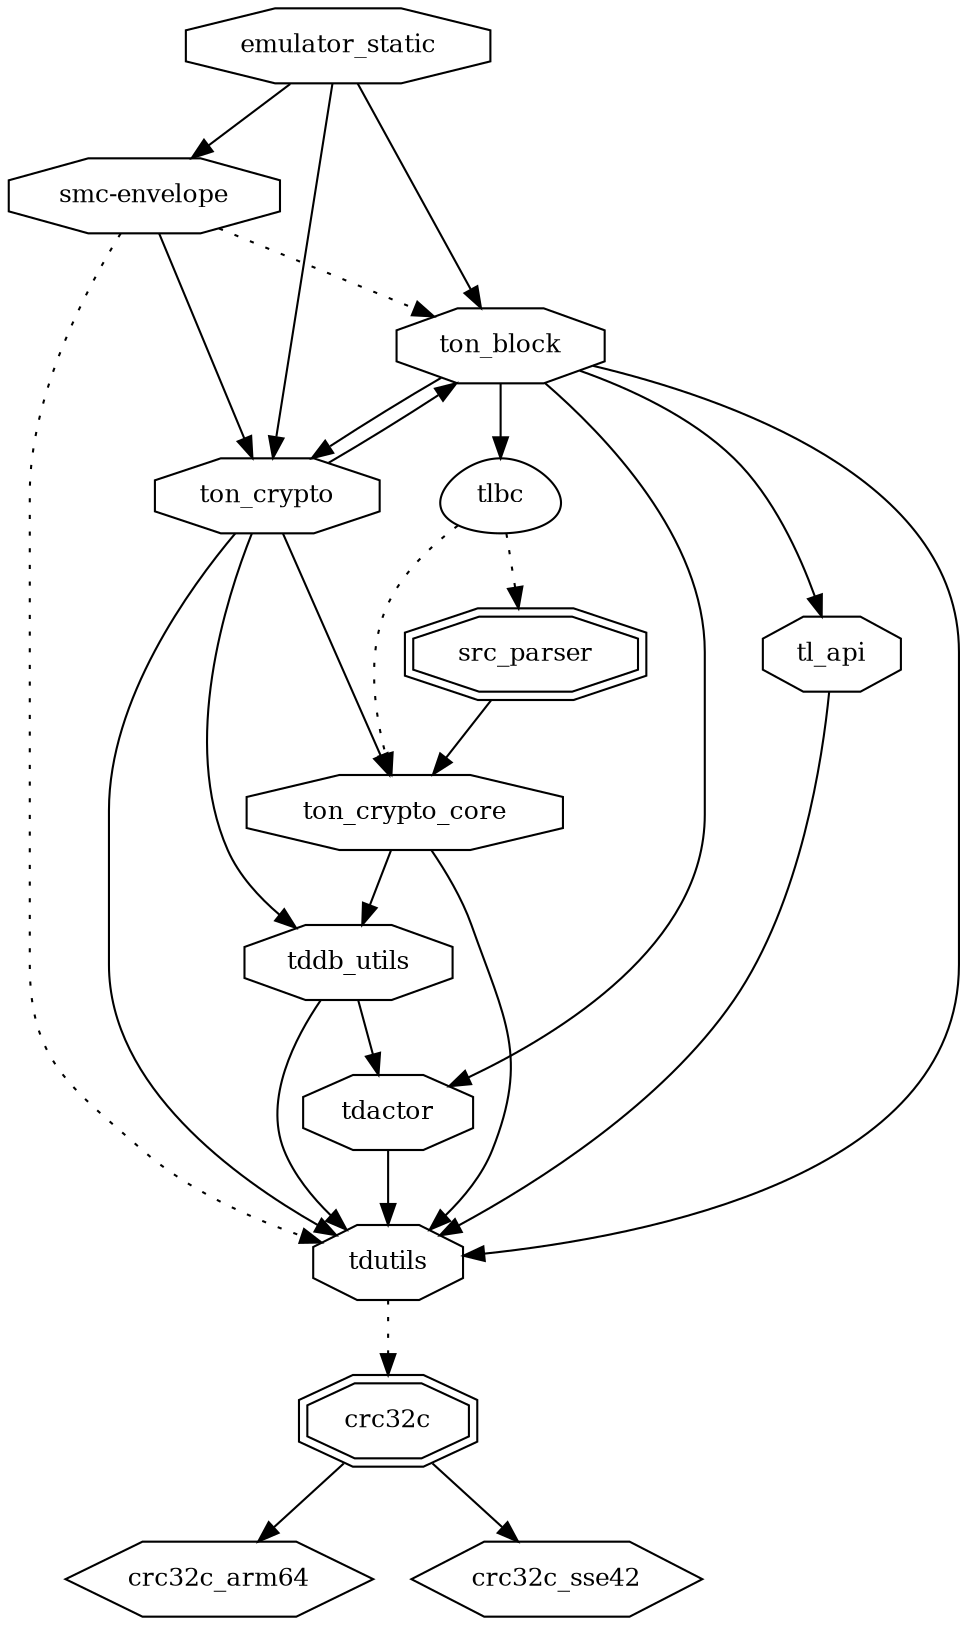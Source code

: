 digraph "emulator_static" {
node [
  fontsize = "12"
];
    "node21" [ label = "emulator_static", shape = octagon ];
    "node22" [ label = "smc-envelope", shape = octagon ];
    "node21" -> "node22"  // emulator_static -> smc-envelope
    "node5" [ label = "tdutils", shape = octagon ];
    "node22" -> "node5" [ style = dotted ] // smc-envelope -> tdutils
    "node6" [ label = "crc32c", shape = doubleoctagon ];
    "node5" -> "node6" [ style = dotted ] // tdutils -> crc32c
    "node7" [ label = "crc32c_arm64", shape = hexagon ];
    "node6" -> "node7"  // crc32c -> crc32c_arm64
    "node8" [ label = "crc32c_sse42", shape = hexagon ];
    "node6" -> "node8"  // crc32c -> crc32c_sse42
    "node15" [ label = "ton_block", shape = octagon ];
    "node22" -> "node15" [ style = dotted ] // smc-envelope -> ton_block
    "node4" [ label = "tdactor", shape = octagon ];
    "node15" -> "node4"  // ton_block -> tdactor
    "node5" [ label = "tdutils", shape = octagon ];
    "node4" -> "node5"  // tdactor -> tdutils
    "node5" [ label = "tdutils", shape = octagon ];
    "node15" -> "node5"  // ton_block -> tdutils
    "node10" [ label = "tl_api", shape = octagon ];
    "node15" -> "node10"  // ton_block -> tl_api
    "node5" [ label = "tdutils", shape = octagon ];
    "node10" -> "node5"  // tl_api -> tdutils
    "node16" [ label = "tlbc", shape = egg ];
    "node15" -> "node16"  // ton_block -> tlbc
    "node17" [ label = "src_parser", shape = doubleoctagon ];
    "node16" -> "node17" [ style = dotted ] // tlbc -> src_parser
    "node18" [ label = "ton_crypto_core", shape = octagon ];
    "node17" -> "node18"  // src_parser -> ton_crypto_core
    "node14" [ label = "tddb_utils", shape = octagon ];
    "node18" -> "node14"  // ton_crypto_core -> tddb_utils
    "node4" [ label = "tdactor", shape = octagon ];
    "node14" -> "node4"  // tddb_utils -> tdactor
    "node5" [ label = "tdutils", shape = octagon ];
    "node14" -> "node5"  // tddb_utils -> tdutils
    "node5" [ label = "tdutils", shape = octagon ];
    "node18" -> "node5"  // ton_crypto_core -> tdutils
    "node18" [ label = "ton_crypto_core", shape = octagon ];
    "node16" -> "node18" [ style = dotted ] // tlbc -> ton_crypto_core
    "node13" [ label = "ton_crypto", shape = octagon ];
    "node15" -> "node13"  // ton_block -> ton_crypto
    "node14" [ label = "tddb_utils", shape = octagon ];
    "node13" -> "node14"  // ton_crypto -> tddb_utils
    "node5" [ label = "tdutils", shape = octagon ];
    "node13" -> "node5"  // ton_crypto -> tdutils
    "node15" [ label = "ton_block", shape = octagon ];
    "node13" -> "node15"  // ton_crypto -> ton_block
    "node18" [ label = "ton_crypto_core", shape = octagon ];
    "node13" -> "node18"  // ton_crypto -> ton_crypto_core
    "node13" [ label = "ton_crypto", shape = octagon ];
    "node22" -> "node13"  // smc-envelope -> ton_crypto
    "node15" [ label = "ton_block", shape = octagon ];
    "node21" -> "node15"  // emulator_static -> ton_block
    "node13" [ label = "ton_crypto", shape = octagon ];
    "node21" -> "node13"  // emulator_static -> ton_crypto
}
